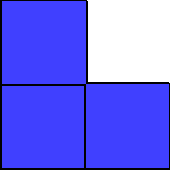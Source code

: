 texpreamble("\usepackage{amsmath}
\usepackage{amsthm,amssymb}
\usepackage{mathpazo}
\usepackage[svgnames]{xcolor}
%\input{../../preamble}
");
import graph;

size(3cm,3cm);
            
pair a1=(0,0);
pair a2=(1,0);
pair a3=(0,1);
pair a4=(1,1);
            
pair b1=a2;
pair b2=(2,0);
pair b3=a4;
pair b4=(2,1);
            
pair c1=a3;
pair c2=a4;
pair c3=(0,2);
pair c4=(1,2);
            
draw(a1--a2, linewidth(2));
draw(a1--a3, linewidth(2));
draw(a3--a4);
draw(a2--a4);

            
draw(b1--b2, linewidth(2));
draw(b1--b3);
draw(b3--b4, linewidth(2));
draw(b2--b4, linewidth(2));

            
draw(c1--c2);
draw(c1--c3, linewidth(2));
draw(c3--c4, linewidth(2));
draw(c2--c4, linewidth(2));
            
fill(a1 -- a2 -- a4 -- a3 -- cycle, mediumblue);
fill(b1 -- b2 -- b4 -- b3 -- cycle, mediumblue);
fill(c1 -- c2 -- c4 -- c3 -- cycle, mediumblue);
            
draw(a2--a4);
draw(a3--a4);